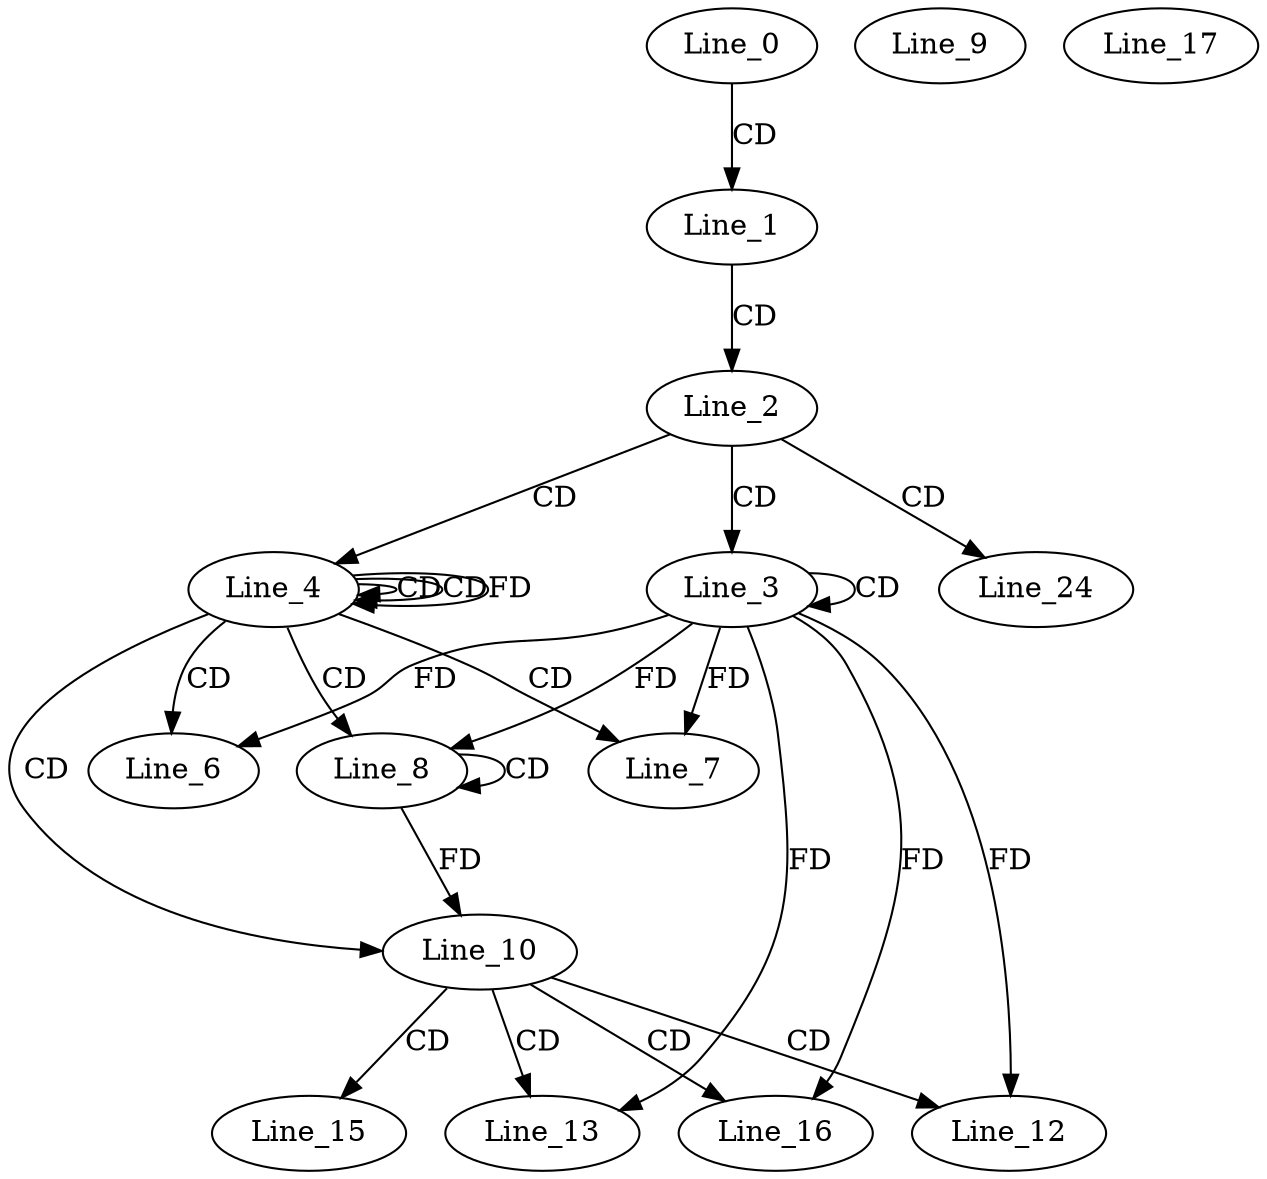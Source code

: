 digraph G {
  Line_0;
  Line_1;
  Line_2;
  Line_3;
  Line_3;
  Line_4;
  Line_4;
  Line_4;
  Line_6;
  Line_7;
  Line_8;
  Line_8;
  Line_9;
  Line_10;
  Line_12;
  Line_13;
  Line_13;
  Line_15;
  Line_16;
  Line_17;
  Line_24;
  Line_0 -> Line_1 [ label="CD" ];
  Line_1 -> Line_2 [ label="CD" ];
  Line_2 -> Line_3 [ label="CD" ];
  Line_3 -> Line_3 [ label="CD" ];
  Line_2 -> Line_4 [ label="CD" ];
  Line_4 -> Line_4 [ label="CD" ];
  Line_4 -> Line_4 [ label="CD" ];
  Line_4 -> Line_4 [ label="FD" ];
  Line_4 -> Line_6 [ label="CD" ];
  Line_3 -> Line_6 [ label="FD" ];
  Line_4 -> Line_7 [ label="CD" ];
  Line_3 -> Line_7 [ label="FD" ];
  Line_4 -> Line_8 [ label="CD" ];
  Line_8 -> Line_8 [ label="CD" ];
  Line_3 -> Line_8 [ label="FD" ];
  Line_4 -> Line_10 [ label="CD" ];
  Line_8 -> Line_10 [ label="FD" ];
  Line_10 -> Line_12 [ label="CD" ];
  Line_3 -> Line_12 [ label="FD" ];
  Line_10 -> Line_13 [ label="CD" ];
  Line_3 -> Line_13 [ label="FD" ];
  Line_10 -> Line_15 [ label="CD" ];
  Line_10 -> Line_16 [ label="CD" ];
  Line_3 -> Line_16 [ label="FD" ];
  Line_2 -> Line_24 [ label="CD" ];
}
